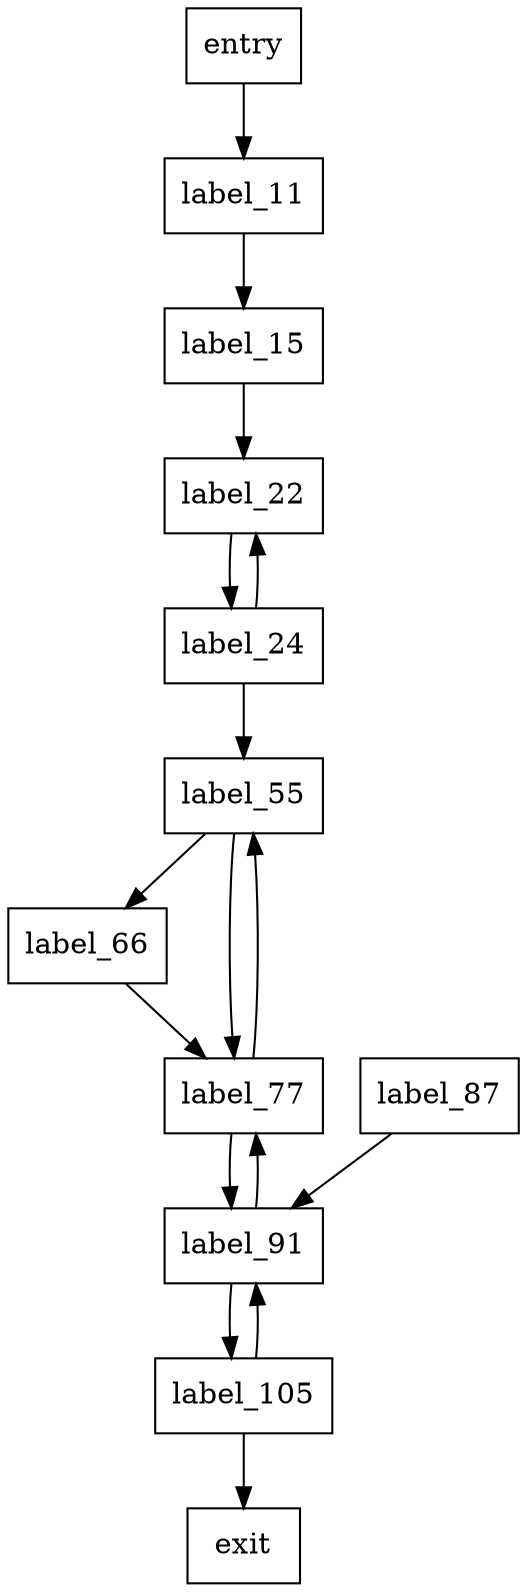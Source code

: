 digraph CFG {
    node [shape = rectangle]
    entry
    label_11
    label_15
    label_22
    label_24
    label_55
    label_66
    label_77
    label_87
    label_91
    label_105
    exit

    entry -> label_11
    label_11 -> label_15
    label_15 -> label_22
    label_22 -> label_24
    label_24 -> label_55
    label_24 -> label_22
    label_55 -> label_77
    label_55 -> label_66
    label_66 -> label_77
    label_77 -> label_91
    label_77 -> label_55
    label_87 -> label_91
    label_91 -> label_105
    label_91 -> label_77
    label_105 -> label_91
    label_105 -> exit
}